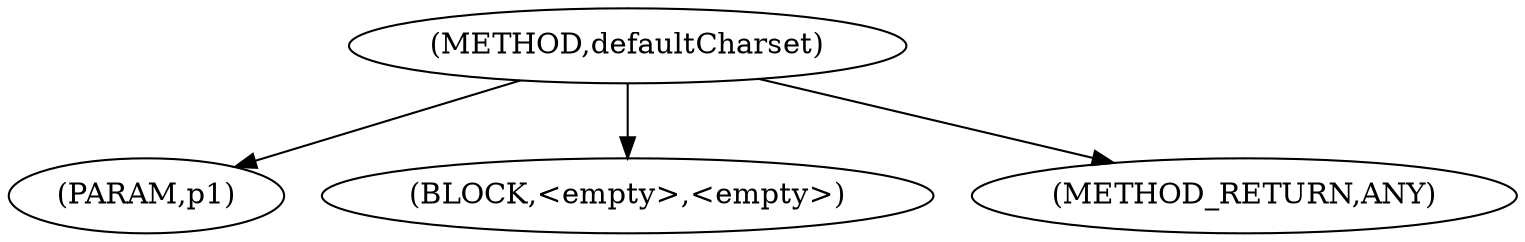 digraph "defaultCharset" {  
"2011" [label = <(METHOD,defaultCharset)> ]
"2012" [label = <(PARAM,p1)> ]
"2013" [label = <(BLOCK,&lt;empty&gt;,&lt;empty&gt;)> ]
"2014" [label = <(METHOD_RETURN,ANY)> ]
  "2011" -> "2012" 
  "2011" -> "2013" 
  "2011" -> "2014" 
}
